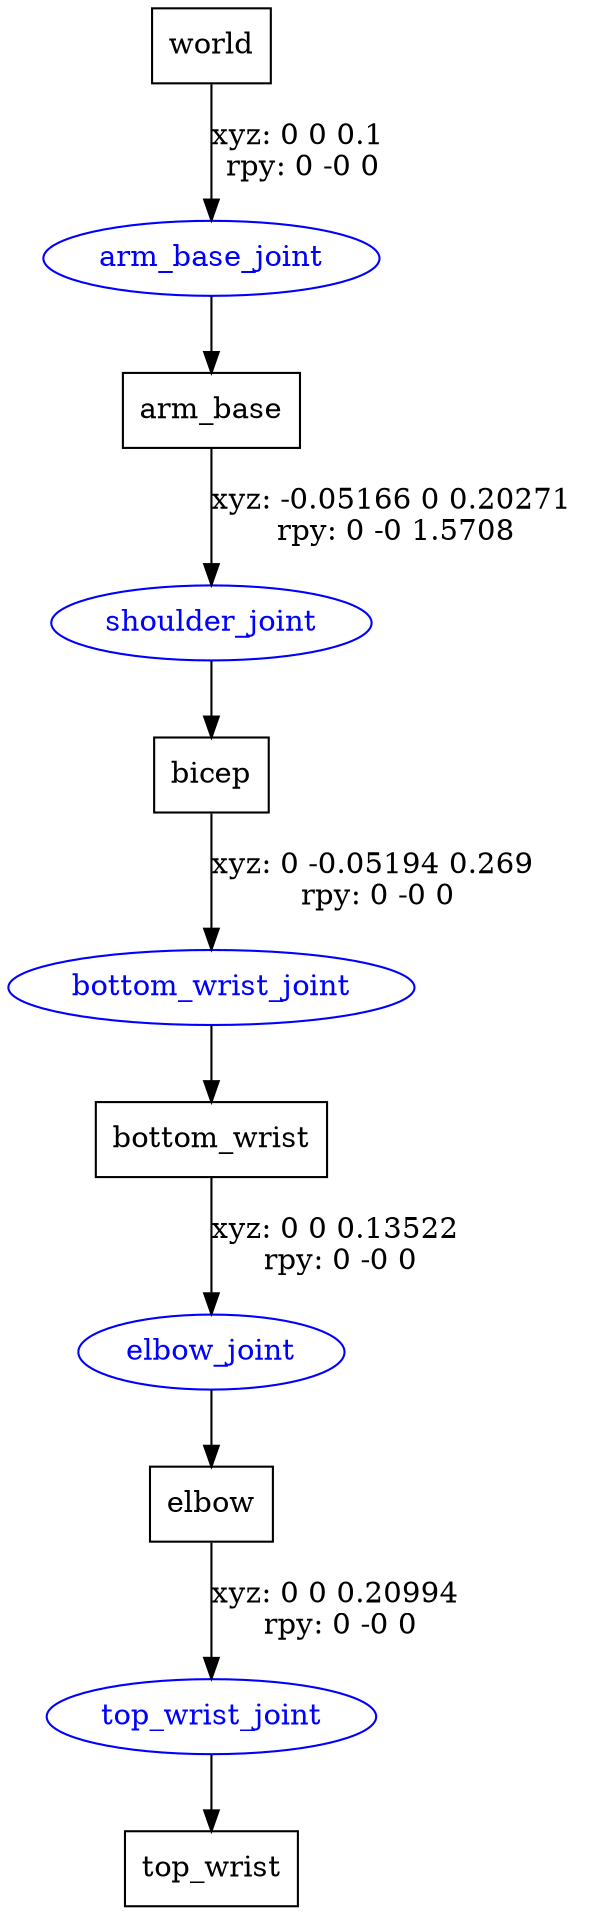 digraph G {
node [shape=box];
"world" [label="world"];
"arm_base" [label="arm_base"];
"bicep" [label="bicep"];
"bottom_wrist" [label="bottom_wrist"];
"elbow" [label="elbow"];
"top_wrist" [label="top_wrist"];
node [shape=ellipse, color=blue, fontcolor=blue];
"world" -> "arm_base_joint" [label="xyz: 0 0 0.1 \nrpy: 0 -0 0"]
"arm_base_joint" -> "arm_base"
"arm_base" -> "shoulder_joint" [label="xyz: -0.05166 0 0.20271 \nrpy: 0 -0 1.5708"]
"shoulder_joint" -> "bicep"
"bicep" -> "bottom_wrist_joint" [label="xyz: 0 -0.05194 0.269 \nrpy: 0 -0 0"]
"bottom_wrist_joint" -> "bottom_wrist"
"bottom_wrist" -> "elbow_joint" [label="xyz: 0 0 0.13522 \nrpy: 0 -0 0"]
"elbow_joint" -> "elbow"
"elbow" -> "top_wrist_joint" [label="xyz: 0 0 0.20994 \nrpy: 0 -0 0"]
"top_wrist_joint" -> "top_wrist"
}
